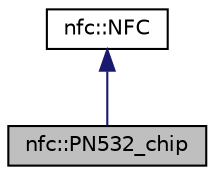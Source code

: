 digraph "nfc::PN532_chip"
{
  edge [fontname="Helvetica",fontsize="10",labelfontname="Helvetica",labelfontsize="10"];
  node [fontname="Helvetica",fontsize="10",shape=record];
  Node0 [label="nfc::PN532_chip",height=0.2,width=0.4,color="black", fillcolor="grey75", style="filled", fontcolor="black"];
  Node1 -> Node0 [dir="back",color="midnightblue",fontsize="10",style="solid"];
  Node1 [label="nfc::NFC",height=0.2,width=0.4,color="black", fillcolor="white", style="filled",URL="$classnfc_1_1NFC.html"];
}
